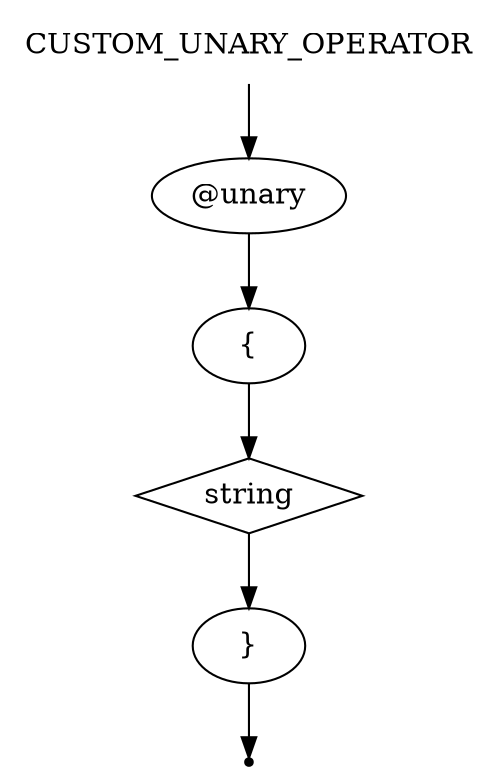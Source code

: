 digraph CUSTOM_UNARY_OPERATOR {
    start [label=CUSTOM_UNARY_OPERATOR shape=plaintext]
    custom_unary_prefix [label="@unary" shape=oval]
    br_open [label="{" shape=oval]
    string [label=string shape=diamond]
    br_close [label="}" shape=oval]
    end [label="" shape=point]

    start -> custom_unary_prefix
    custom_unary_prefix -> br_open
    br_open -> string
    string -> br_close
    br_close -> end
}